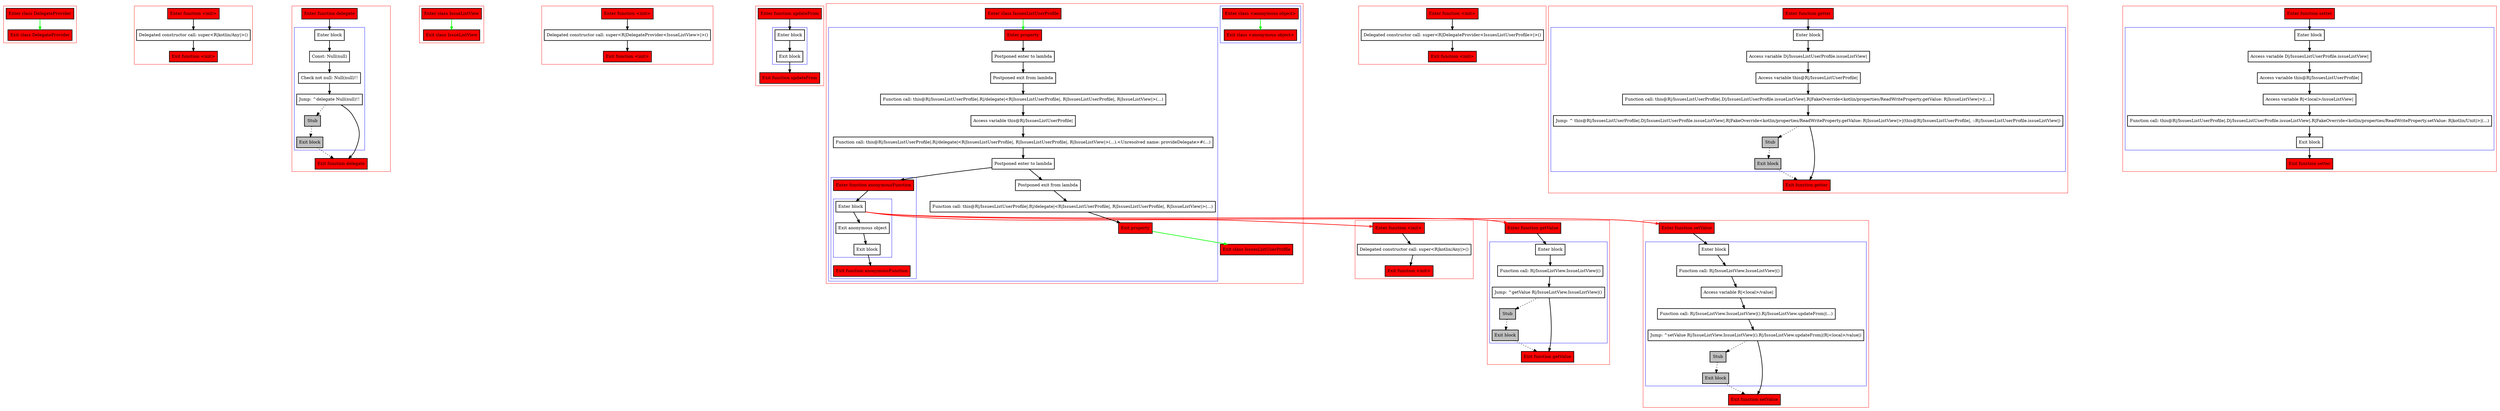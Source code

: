 digraph delegateWithAnonymousObject_kt {
    graph [nodesep=3]
    node [shape=box penwidth=2]
    edge [penwidth=2]

    subgraph cluster_0 {
        color=red
        0 [label="Enter class DelegateProvider" style="filled" fillcolor=red];
        1 [label="Exit class DelegateProvider" style="filled" fillcolor=red];
    }
    0 -> {1} [color=green];

    subgraph cluster_1 {
        color=red
        2 [label="Enter function <init>" style="filled" fillcolor=red];
        3 [label="Delegated constructor call: super<R|kotlin/Any|>()"];
        4 [label="Exit function <init>" style="filled" fillcolor=red];
    }
    2 -> {3};
    3 -> {4};

    subgraph cluster_2 {
        color=red
        5 [label="Enter function delegate" style="filled" fillcolor=red];
        subgraph cluster_3 {
            color=blue
            6 [label="Enter block"];
            7 [label="Const: Null(null)"];
            8 [label="Check not null: Null(null)!!"];
            9 [label="Jump: ^delegate Null(null)!!"];
            10 [label="Stub" style="filled" fillcolor=gray];
            11 [label="Exit block" style="filled" fillcolor=gray];
        }
        12 [label="Exit function delegate" style="filled" fillcolor=red];
    }
    5 -> {6};
    6 -> {7};
    7 -> {8};
    8 -> {9};
    9 -> {12};
    9 -> {10} [style=dotted];
    10 -> {11} [style=dotted];
    11 -> {12} [style=dotted];

    subgraph cluster_4 {
        color=red
        13 [label="Enter class IssueListView" style="filled" fillcolor=red];
        14 [label="Exit class IssueListView" style="filled" fillcolor=red];
    }
    13 -> {14} [color=green];

    subgraph cluster_5 {
        color=red
        15 [label="Enter function <init>" style="filled" fillcolor=red];
        16 [label="Delegated constructor call: super<R|DelegateProvider<IssueListView>|>()"];
        17 [label="Exit function <init>" style="filled" fillcolor=red];
    }
    15 -> {16};
    16 -> {17};

    subgraph cluster_6 {
        color=red
        18 [label="Enter function updateFrom" style="filled" fillcolor=red];
        subgraph cluster_7 {
            color=blue
            19 [label="Enter block"];
            20 [label="Exit block"];
        }
        21 [label="Exit function updateFrom" style="filled" fillcolor=red];
    }
    18 -> {19};
    19 -> {20};
    20 -> {21};

    subgraph cluster_8 {
        color=red
        22 [label="Enter class IssuesListUserProfile" style="filled" fillcolor=red];
        subgraph cluster_9 {
            color=blue
            39 [label="Enter class <anonymous object>" style="filled" fillcolor=red];
            40 [label="Exit class <anonymous object>" style="filled" fillcolor=red];
        }
        subgraph cluster_10 {
            color=blue
            24 [label="Enter property" style="filled" fillcolor=red];
            25 [label="Postponed enter to lambda"];
            26 [label="Postponed exit from lambda"];
            27 [label="Function call: this@R|/IssuesListUserProfile|.R|/delegate|<R|IssuesListUserProfile|, R|IssuesListUserProfile|, R|IssueListView|>(...)"];
            28 [label="Access variable this@R|/IssuesListUserProfile|"];
            29 [label="Function call: this@R|/IssuesListUserProfile|.R|/delegate|<R|IssuesListUserProfile|, R|IssuesListUserProfile|, R|IssueListView|>(...).<Unresolved name: provideDelegate>#(...)"];
            30 [label="Postponed enter to lambda"];
            subgraph cluster_11 {
                color=blue
                34 [label="Enter function anonymousFunction" style="filled" fillcolor=red];
                subgraph cluster_12 {
                    color=blue
                    35 [label="Enter block"];
                    36 [label="Exit anonymous object"];
                    37 [label="Exit block"];
                }
                38 [label="Exit function anonymousFunction" style="filled" fillcolor=red];
            }
            31 [label="Postponed exit from lambda"];
            32 [label="Function call: this@R|/IssuesListUserProfile|.R|/delegate|<R|IssuesListUserProfile|, R|IssuesListUserProfile|, R|IssueListView|>(...)"];
            33 [label="Exit property" style="filled" fillcolor=red];
        }
        23 [label="Exit class IssuesListUserProfile" style="filled" fillcolor=red];
    }
    22 -> {24} [color=green];
    24 -> {25};
    25 -> {26};
    26 -> {27};
    27 -> {28};
    28 -> {29};
    29 -> {30};
    30 -> {31 34};
    31 -> {32};
    32 -> {33};
    33 -> {23} [color=green];
    34 -> {35};
    35 -> {36};
    35 -> {44 47 54} [color=red];
    36 -> {37};
    37 -> {38};
    39 -> {40} [color=green];

    subgraph cluster_13 {
        color=red
        41 [label="Enter function <init>" style="filled" fillcolor=red];
        42 [label="Delegated constructor call: super<R|DelegateProvider<IssuesListUserProfile>|>()"];
        43 [label="Exit function <init>" style="filled" fillcolor=red];
    }
    41 -> {42};
    42 -> {43};

    subgraph cluster_14 {
        color=red
        44 [label="Enter function <init>" style="filled" fillcolor=red];
        45 [label="Delegated constructor call: super<R|kotlin/Any|>()"];
        46 [label="Exit function <init>" style="filled" fillcolor=red];
    }
    44 -> {45};
    45 -> {46};

    subgraph cluster_15 {
        color=red
        47 [label="Enter function getValue" style="filled" fillcolor=red];
        subgraph cluster_16 {
            color=blue
            48 [label="Enter block"];
            49 [label="Function call: R|/IssueListView.IssueListView|()"];
            50 [label="Jump: ^getValue R|/IssueListView.IssueListView|()"];
            51 [label="Stub" style="filled" fillcolor=gray];
            52 [label="Exit block" style="filled" fillcolor=gray];
        }
        53 [label="Exit function getValue" style="filled" fillcolor=red];
    }
    47 -> {48};
    48 -> {49};
    49 -> {50};
    50 -> {53};
    50 -> {51} [style=dotted];
    51 -> {52} [style=dotted];
    52 -> {53} [style=dotted];

    subgraph cluster_17 {
        color=red
        54 [label="Enter function setValue" style="filled" fillcolor=red];
        subgraph cluster_18 {
            color=blue
            55 [label="Enter block"];
            56 [label="Function call: R|/IssueListView.IssueListView|()"];
            57 [label="Access variable R|<local>/value|"];
            58 [label="Function call: R|/IssueListView.IssueListView|().R|/IssueListView.updateFrom|(...)"];
            59 [label="Jump: ^setValue R|/IssueListView.IssueListView|().R|/IssueListView.updateFrom|(R|<local>/value|)"];
            60 [label="Stub" style="filled" fillcolor=gray];
            61 [label="Exit block" style="filled" fillcolor=gray];
        }
        62 [label="Exit function setValue" style="filled" fillcolor=red];
    }
    54 -> {55};
    55 -> {56};
    56 -> {57};
    57 -> {58};
    58 -> {59};
    59 -> {62};
    59 -> {60} [style=dotted];
    60 -> {61} [style=dotted];
    61 -> {62} [style=dotted];

    subgraph cluster_19 {
        color=red
        63 [label="Enter function getter" style="filled" fillcolor=red];
        subgraph cluster_20 {
            color=blue
            64 [label="Enter block"];
            65 [label="Access variable D|/IssuesListUserProfile.issueListView|"];
            66 [label="Access variable this@R|/IssuesListUserProfile|"];
            67 [label="Function call: this@R|/IssuesListUserProfile|.D|/IssuesListUserProfile.issueListView|.R|FakeOverride<kotlin/properties/ReadWriteProperty.getValue: R|IssueListView|>|(...)"];
            68 [label="Jump: ^ this@R|/IssuesListUserProfile|.D|/IssuesListUserProfile.issueListView|.R|FakeOverride<kotlin/properties/ReadWriteProperty.getValue: R|IssueListView|>|(this@R|/IssuesListUserProfile|, ::R|/IssuesListUserProfile.issueListView|)"];
            69 [label="Stub" style="filled" fillcolor=gray];
            70 [label="Exit block" style="filled" fillcolor=gray];
        }
        71 [label="Exit function getter" style="filled" fillcolor=red];
    }
    63 -> {64};
    64 -> {65};
    65 -> {66};
    66 -> {67};
    67 -> {68};
    68 -> {71};
    68 -> {69} [style=dotted];
    69 -> {70} [style=dotted];
    70 -> {71} [style=dotted];

    subgraph cluster_21 {
        color=red
        72 [label="Enter function setter" style="filled" fillcolor=red];
        subgraph cluster_22 {
            color=blue
            73 [label="Enter block"];
            74 [label="Access variable D|/IssuesListUserProfile.issueListView|"];
            75 [label="Access variable this@R|/IssuesListUserProfile|"];
            76 [label="Access variable R|<local>/issueListView|"];
            77 [label="Function call: this@R|/IssuesListUserProfile|.D|/IssuesListUserProfile.issueListView|.R|FakeOverride<kotlin/properties/ReadWriteProperty.setValue: R|kotlin/Unit|>|(...)"];
            78 [label="Exit block"];
        }
        79 [label="Exit function setter" style="filled" fillcolor=red];
    }
    72 -> {73};
    73 -> {74};
    74 -> {75};
    75 -> {76};
    76 -> {77};
    77 -> {78};
    78 -> {79};

}
